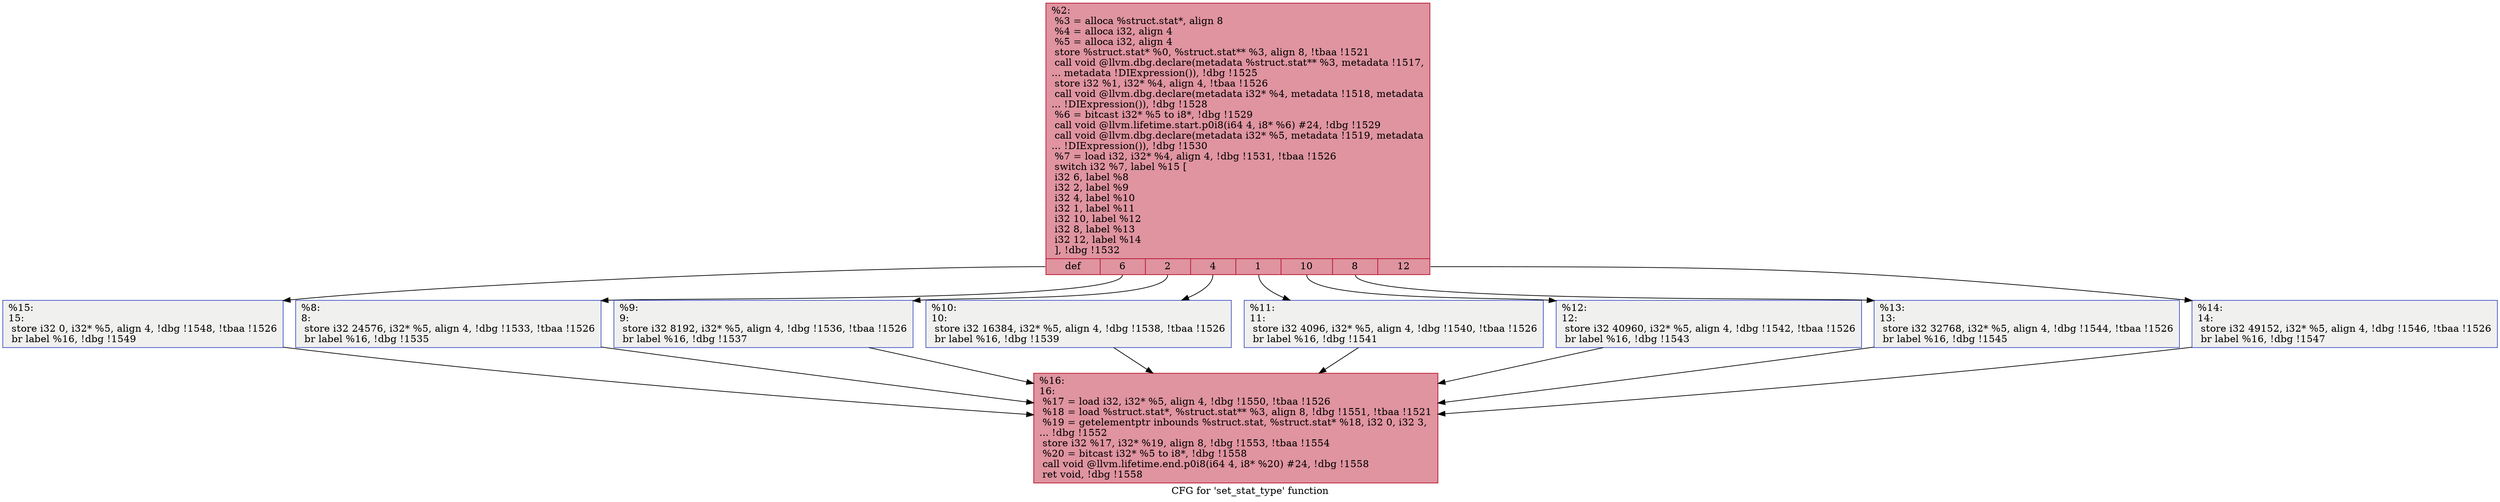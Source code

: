 digraph "CFG for 'set_stat_type' function" {
	label="CFG for 'set_stat_type' function";

	Node0x249a6d0 [shape=record,color="#b70d28ff", style=filled, fillcolor="#b70d2870",label="{%2:\l  %3 = alloca %struct.stat*, align 8\l  %4 = alloca i32, align 4\l  %5 = alloca i32, align 4\l  store %struct.stat* %0, %struct.stat** %3, align 8, !tbaa !1521\l  call void @llvm.dbg.declare(metadata %struct.stat** %3, metadata !1517,\l... metadata !DIExpression()), !dbg !1525\l  store i32 %1, i32* %4, align 4, !tbaa !1526\l  call void @llvm.dbg.declare(metadata i32* %4, metadata !1518, metadata\l... !DIExpression()), !dbg !1528\l  %6 = bitcast i32* %5 to i8*, !dbg !1529\l  call void @llvm.lifetime.start.p0i8(i64 4, i8* %6) #24, !dbg !1529\l  call void @llvm.dbg.declare(metadata i32* %5, metadata !1519, metadata\l... !DIExpression()), !dbg !1530\l  %7 = load i32, i32* %4, align 4, !dbg !1531, !tbaa !1526\l  switch i32 %7, label %15 [\l    i32 6, label %8\l    i32 2, label %9\l    i32 4, label %10\l    i32 1, label %11\l    i32 10, label %12\l    i32 8, label %13\l    i32 12, label %14\l  ], !dbg !1532\l|{<s0>def|<s1>6|<s2>2|<s3>4|<s4>1|<s5>10|<s6>8|<s7>12}}"];
	Node0x249a6d0:s0 -> Node0x249bd70;
	Node0x249a6d0:s1 -> Node0x249bae0;
	Node0x249a6d0:s2 -> Node0x249bb90;
	Node0x249a6d0:s3 -> Node0x249bbe0;
	Node0x249a6d0:s4 -> Node0x249bc30;
	Node0x249a6d0:s5 -> Node0x249bc80;
	Node0x249a6d0:s6 -> Node0x249bcd0;
	Node0x249a6d0:s7 -> Node0x249bd20;
	Node0x249bae0 [shape=record,color="#3d50c3ff", style=filled, fillcolor="#dedcdb70",label="{%8:\l8:                                                \l  store i32 24576, i32* %5, align 4, !dbg !1533, !tbaa !1526\l  br label %16, !dbg !1535\l}"];
	Node0x249bae0 -> Node0x249bdc0;
	Node0x249bb90 [shape=record,color="#3d50c3ff", style=filled, fillcolor="#dedcdb70",label="{%9:\l9:                                                \l  store i32 8192, i32* %5, align 4, !dbg !1536, !tbaa !1526\l  br label %16, !dbg !1537\l}"];
	Node0x249bb90 -> Node0x249bdc0;
	Node0x249bbe0 [shape=record,color="#3d50c3ff", style=filled, fillcolor="#dedcdb70",label="{%10:\l10:                                               \l  store i32 16384, i32* %5, align 4, !dbg !1538, !tbaa !1526\l  br label %16, !dbg !1539\l}"];
	Node0x249bbe0 -> Node0x249bdc0;
	Node0x249bc30 [shape=record,color="#3d50c3ff", style=filled, fillcolor="#dedcdb70",label="{%11:\l11:                                               \l  store i32 4096, i32* %5, align 4, !dbg !1540, !tbaa !1526\l  br label %16, !dbg !1541\l}"];
	Node0x249bc30 -> Node0x249bdc0;
	Node0x249bc80 [shape=record,color="#3d50c3ff", style=filled, fillcolor="#dedcdb70",label="{%12:\l12:                                               \l  store i32 40960, i32* %5, align 4, !dbg !1542, !tbaa !1526\l  br label %16, !dbg !1543\l}"];
	Node0x249bc80 -> Node0x249bdc0;
	Node0x249bcd0 [shape=record,color="#3d50c3ff", style=filled, fillcolor="#dedcdb70",label="{%13:\l13:                                               \l  store i32 32768, i32* %5, align 4, !dbg !1544, !tbaa !1526\l  br label %16, !dbg !1545\l}"];
	Node0x249bcd0 -> Node0x249bdc0;
	Node0x249bd20 [shape=record,color="#3d50c3ff", style=filled, fillcolor="#dedcdb70",label="{%14:\l14:                                               \l  store i32 49152, i32* %5, align 4, !dbg !1546, !tbaa !1526\l  br label %16, !dbg !1547\l}"];
	Node0x249bd20 -> Node0x249bdc0;
	Node0x249bd70 [shape=record,color="#3d50c3ff", style=filled, fillcolor="#dedcdb70",label="{%15:\l15:                                               \l  store i32 0, i32* %5, align 4, !dbg !1548, !tbaa !1526\l  br label %16, !dbg !1549\l}"];
	Node0x249bd70 -> Node0x249bdc0;
	Node0x249bdc0 [shape=record,color="#b70d28ff", style=filled, fillcolor="#b70d2870",label="{%16:\l16:                                               \l  %17 = load i32, i32* %5, align 4, !dbg !1550, !tbaa !1526\l  %18 = load %struct.stat*, %struct.stat** %3, align 8, !dbg !1551, !tbaa !1521\l  %19 = getelementptr inbounds %struct.stat, %struct.stat* %18, i32 0, i32 3,\l... !dbg !1552\l  store i32 %17, i32* %19, align 8, !dbg !1553, !tbaa !1554\l  %20 = bitcast i32* %5 to i8*, !dbg !1558\l  call void @llvm.lifetime.end.p0i8(i64 4, i8* %20) #24, !dbg !1558\l  ret void, !dbg !1558\l}"];
}
